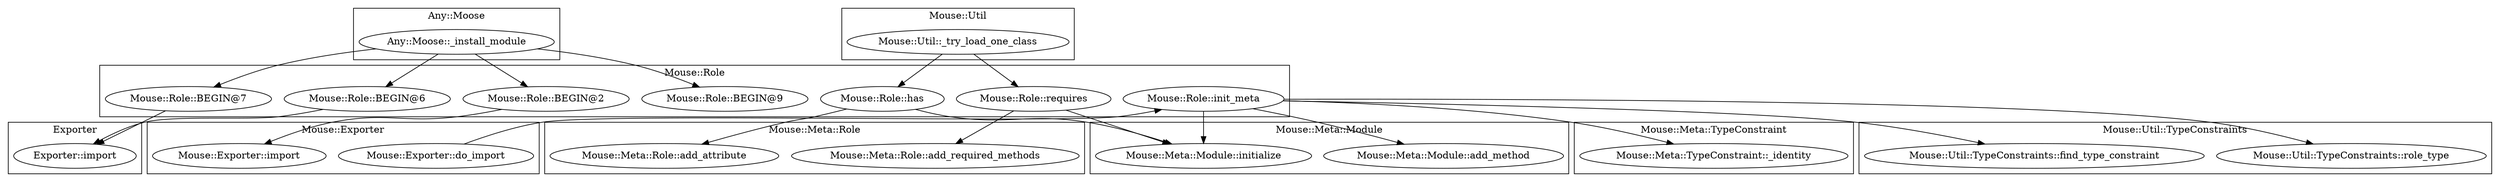 digraph {
graph [overlap=false]
subgraph cluster_Mouse_Meta_TypeConstraint {
	label="Mouse::Meta::TypeConstraint";
	"Mouse::Meta::TypeConstraint::_identity";
}
subgraph cluster_Any_Moose {
	label="Any::Moose";
	"Any::Moose::_install_module";
}
subgraph cluster_Mouse_Meta_Role {
	label="Mouse::Meta::Role";
	"Mouse::Meta::Role::add_required_methods";
	"Mouse::Meta::Role::add_attribute";
}
subgraph cluster_Mouse_Util_TypeConstraints {
	label="Mouse::Util::TypeConstraints";
	"Mouse::Util::TypeConstraints::role_type";
	"Mouse::Util::TypeConstraints::find_type_constraint";
}
subgraph cluster_Mouse_Util {
	label="Mouse::Util";
	"Mouse::Util::_try_load_one_class";
}
subgraph cluster_Exporter {
	label="Exporter";
	"Exporter::import";
}
subgraph cluster_Mouse_Role {
	label="Mouse::Role";
	"Mouse::Role::BEGIN@6";
	"Mouse::Role::BEGIN@7";
	"Mouse::Role::BEGIN@2";
	"Mouse::Role::requires";
	"Mouse::Role::init_meta";
	"Mouse::Role::BEGIN@9";
	"Mouse::Role::has";
}
subgraph cluster_Mouse_Exporter {
	label="Mouse::Exporter";
	"Mouse::Exporter::import";
	"Mouse::Exporter::do_import";
}
subgraph cluster_Mouse_Meta_Module {
	label="Mouse::Meta::Module";
	"Mouse::Meta::Module::initialize";
	"Mouse::Meta::Module::add_method";
}
"Any::Moose::_install_module" -> "Mouse::Role::BEGIN@6";
"Mouse::Role::init_meta" -> "Mouse::Meta::Module::add_method";
"Mouse::Role::BEGIN@6" -> "Exporter::import";
"Mouse::Role::BEGIN@7" -> "Exporter::import";
"Mouse::Util::_try_load_one_class" -> "Mouse::Role::has";
"Mouse::Role::init_meta" -> "Mouse::Util::TypeConstraints::find_type_constraint";
"Mouse::Role::BEGIN@2" -> "Mouse::Exporter::import";
"Mouse::Util::_try_load_one_class" -> "Mouse::Role::requires";
"Mouse::Exporter::do_import" -> "Mouse::Role::init_meta";
"Mouse::Role::init_meta" -> "Mouse::Meta::TypeConstraint::_identity";
"Any::Moose::_install_module" -> "Mouse::Role::BEGIN@2";
"Mouse::Role::requires" -> "Mouse::Meta::Module::initialize";
"Mouse::Role::has" -> "Mouse::Meta::Module::initialize";
"Mouse::Role::init_meta" -> "Mouse::Meta::Module::initialize";
"Mouse::Role::has" -> "Mouse::Meta::Role::add_attribute";
"Any::Moose::_install_module" -> "Mouse::Role::BEGIN@7";
"Mouse::Role::init_meta" -> "Mouse::Util::TypeConstraints::role_type";
"Mouse::Role::requires" -> "Mouse::Meta::Role::add_required_methods";
"Any::Moose::_install_module" -> "Mouse::Role::BEGIN@9";
}
